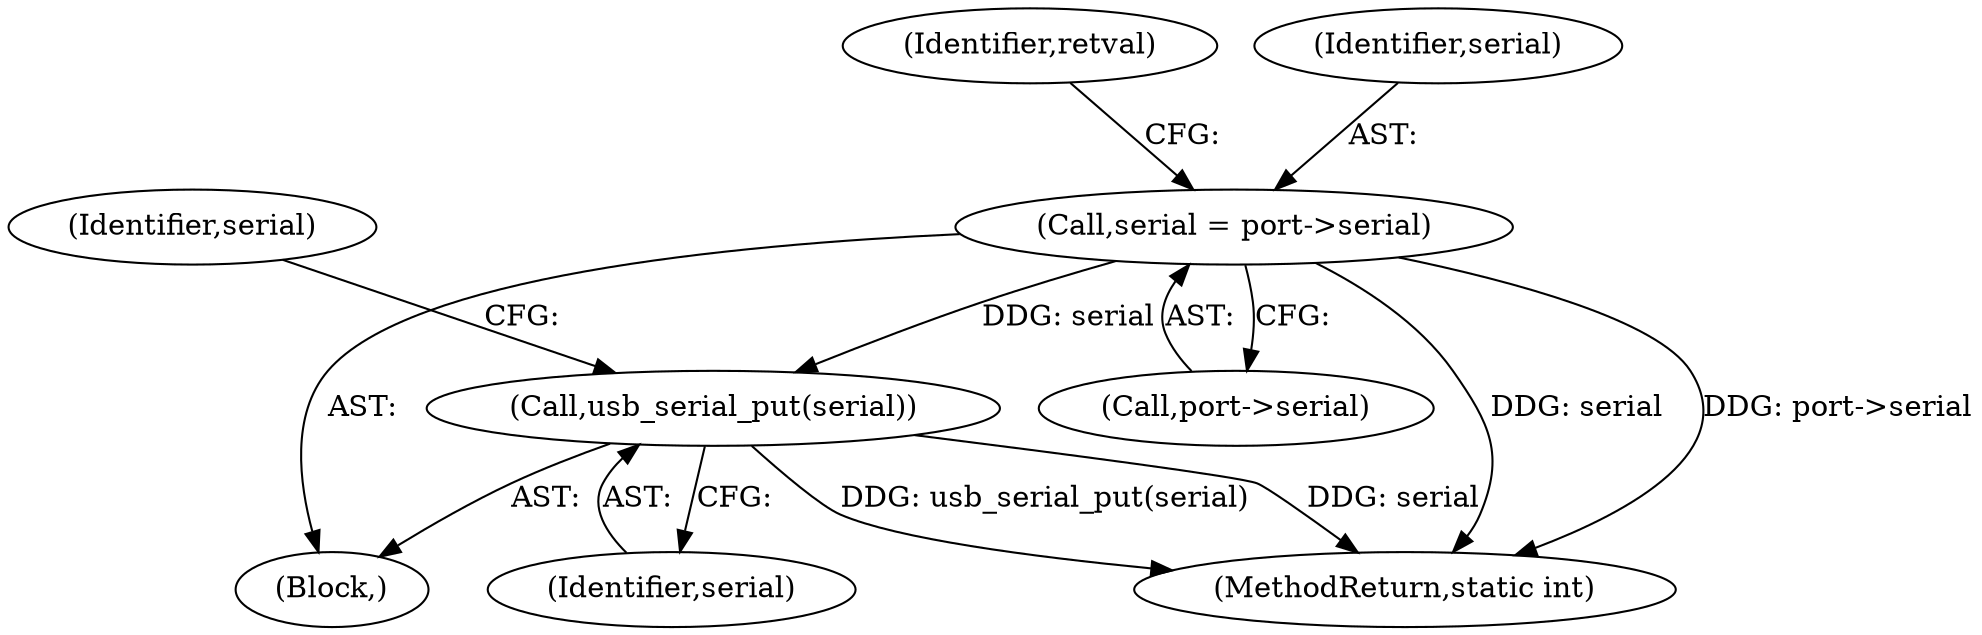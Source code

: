 digraph "0_linux_299d7572e46f98534033a9e65973f13ad1ce9047@pointer" {
"1000261" [label="(Call,serial = port->serial)"];
"1000490" [label="(Call,usb_serial_put(serial))"];
"1000267" [label="(Identifier,retval)"];
"1000495" [label="(Identifier,serial)"];
"1000491" [label="(Identifier,serial)"];
"1000261" [label="(Call,serial = port->serial)"];
"1000262" [label="(Identifier,serial)"];
"1000110" [label="(Block,)"];
"1000499" [label="(MethodReturn,static int)"];
"1000490" [label="(Call,usb_serial_put(serial))"];
"1000263" [label="(Call,port->serial)"];
"1000261" -> "1000110"  [label="AST: "];
"1000261" -> "1000263"  [label="CFG: "];
"1000262" -> "1000261"  [label="AST: "];
"1000263" -> "1000261"  [label="AST: "];
"1000267" -> "1000261"  [label="CFG: "];
"1000261" -> "1000499"  [label="DDG: port->serial"];
"1000261" -> "1000499"  [label="DDG: serial"];
"1000261" -> "1000490"  [label="DDG: serial"];
"1000490" -> "1000110"  [label="AST: "];
"1000490" -> "1000491"  [label="CFG: "];
"1000491" -> "1000490"  [label="AST: "];
"1000495" -> "1000490"  [label="CFG: "];
"1000490" -> "1000499"  [label="DDG: serial"];
"1000490" -> "1000499"  [label="DDG: usb_serial_put(serial)"];
}
